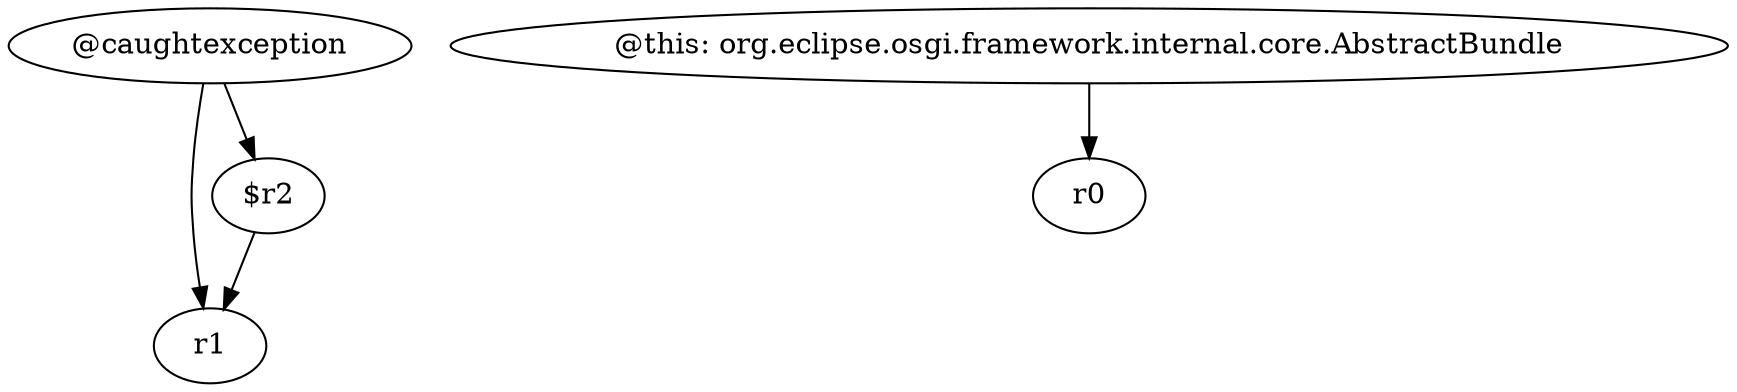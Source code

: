 digraph g {
0[label="@caughtexception"]
1[label="r1"]
0->1[label=""]
2[label="$r2"]
0->2[label=""]
3[label="@this: org.eclipse.osgi.framework.internal.core.AbstractBundle"]
4[label="r0"]
3->4[label=""]
2->1[label=""]
}